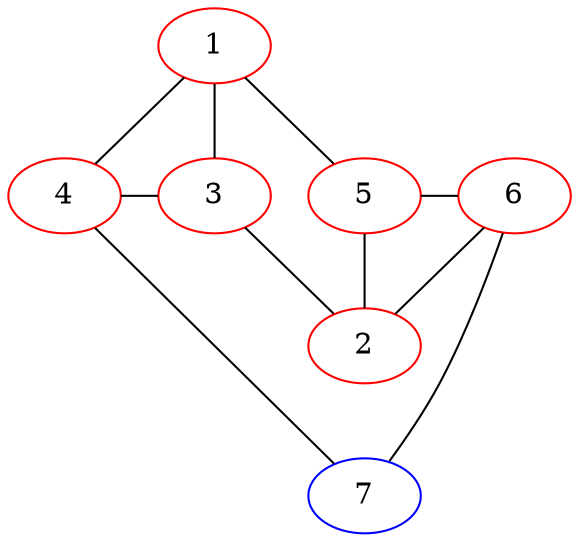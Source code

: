 graph {
  1 -- 4 -- 3;
  1 -- 5 -- 2;
  1 -- 3 -- 2;
  5 -- 6 -- 2;

  {
    rank="same";
    5;
    3;
    4;
    6;

  }

  1 [color="red"];
  2 [color="red"];
  3 [color="red"];
  4 [color="red"];
  5 [color="red"];
  6 [color="red"];
  7 [color="blue"];

  {
    rank="max";
    7;

  }

  2 -- 7 [style="invis"];
  7 -- 6;
  7 -- 4;

}

